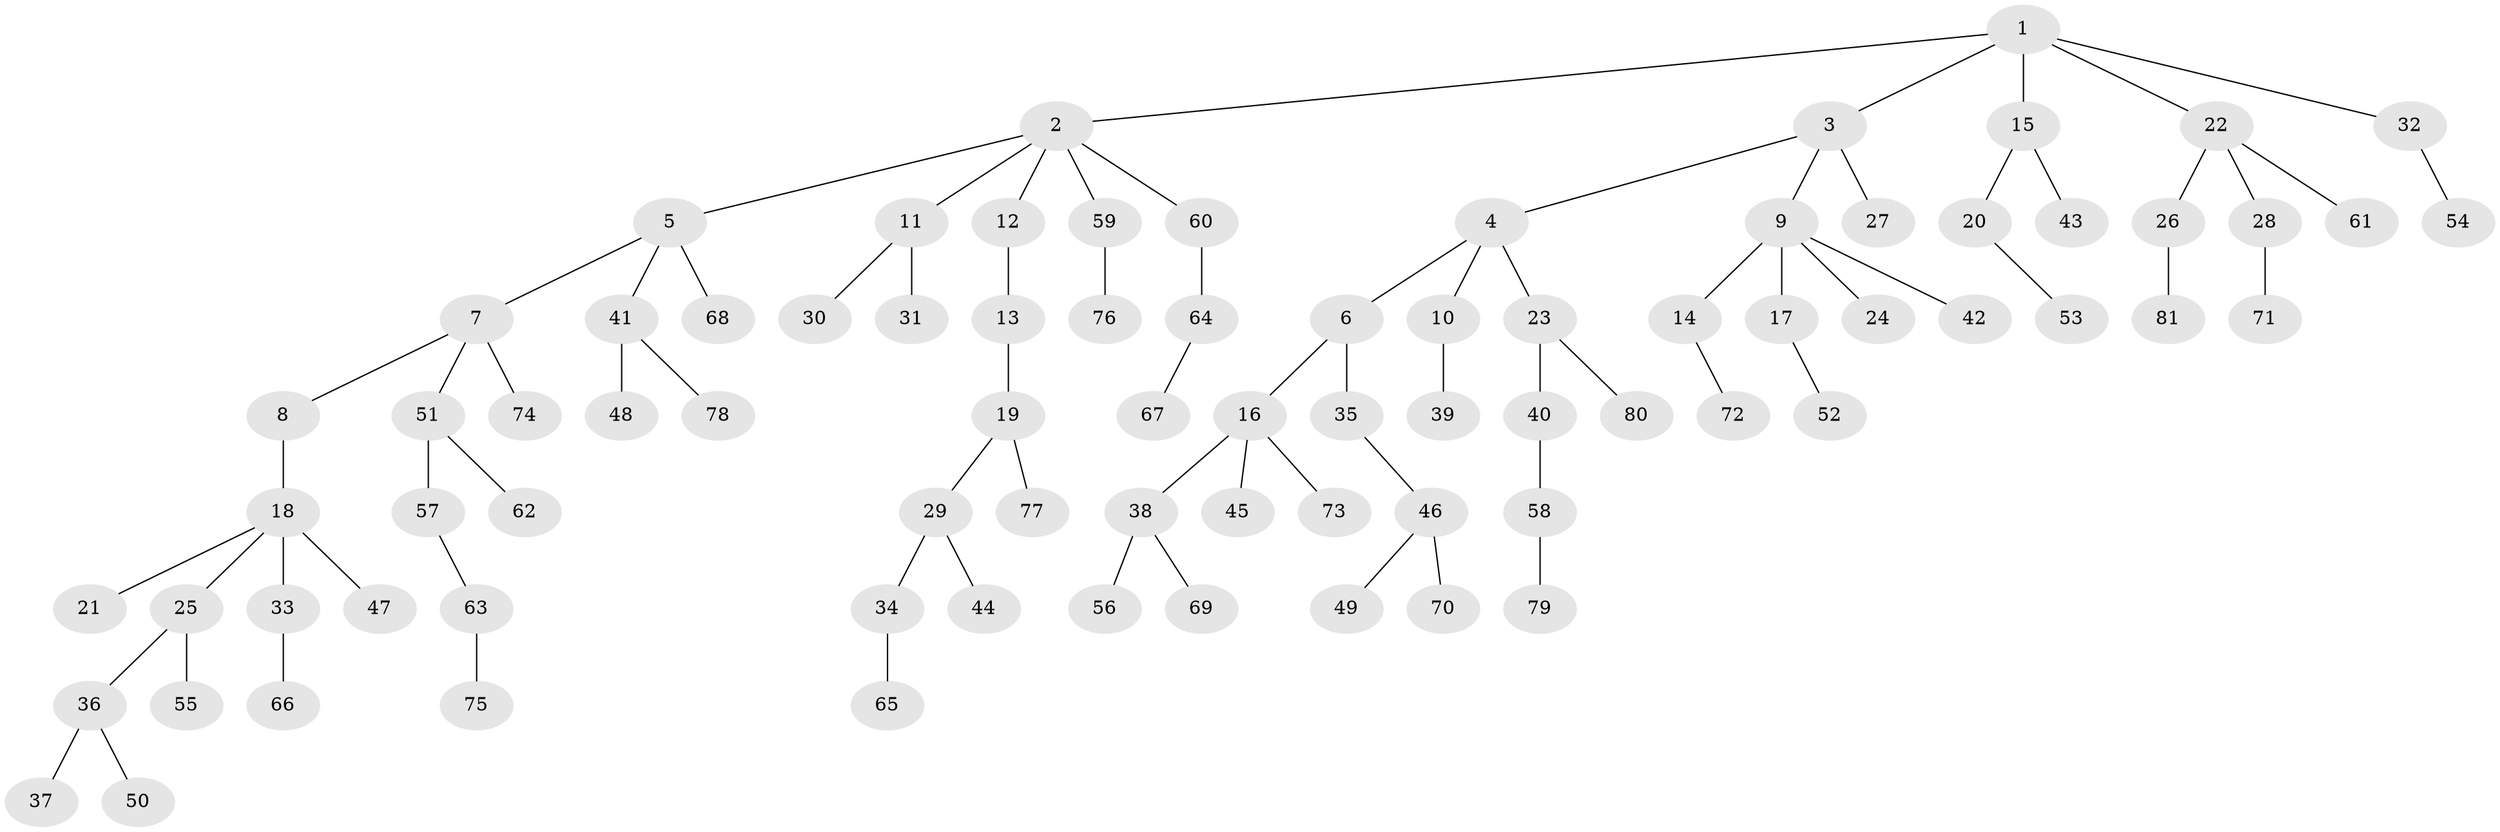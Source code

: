 // coarse degree distribution, {7: 0.0196078431372549, 6: 0.0196078431372549, 5: 0.058823529411764705, 3: 0.058823529411764705, 2: 0.27450980392156865, 4: 0.0392156862745098, 1: 0.5294117647058824}
// Generated by graph-tools (version 1.1) at 2025/24/03/03/25 07:24:09]
// undirected, 81 vertices, 80 edges
graph export_dot {
graph [start="1"]
  node [color=gray90,style=filled];
  1;
  2;
  3;
  4;
  5;
  6;
  7;
  8;
  9;
  10;
  11;
  12;
  13;
  14;
  15;
  16;
  17;
  18;
  19;
  20;
  21;
  22;
  23;
  24;
  25;
  26;
  27;
  28;
  29;
  30;
  31;
  32;
  33;
  34;
  35;
  36;
  37;
  38;
  39;
  40;
  41;
  42;
  43;
  44;
  45;
  46;
  47;
  48;
  49;
  50;
  51;
  52;
  53;
  54;
  55;
  56;
  57;
  58;
  59;
  60;
  61;
  62;
  63;
  64;
  65;
  66;
  67;
  68;
  69;
  70;
  71;
  72;
  73;
  74;
  75;
  76;
  77;
  78;
  79;
  80;
  81;
  1 -- 2;
  1 -- 3;
  1 -- 15;
  1 -- 22;
  1 -- 32;
  2 -- 5;
  2 -- 11;
  2 -- 12;
  2 -- 59;
  2 -- 60;
  3 -- 4;
  3 -- 9;
  3 -- 27;
  4 -- 6;
  4 -- 10;
  4 -- 23;
  5 -- 7;
  5 -- 41;
  5 -- 68;
  6 -- 16;
  6 -- 35;
  7 -- 8;
  7 -- 51;
  7 -- 74;
  8 -- 18;
  9 -- 14;
  9 -- 17;
  9 -- 24;
  9 -- 42;
  10 -- 39;
  11 -- 30;
  11 -- 31;
  12 -- 13;
  13 -- 19;
  14 -- 72;
  15 -- 20;
  15 -- 43;
  16 -- 38;
  16 -- 45;
  16 -- 73;
  17 -- 52;
  18 -- 21;
  18 -- 25;
  18 -- 33;
  18 -- 47;
  19 -- 29;
  19 -- 77;
  20 -- 53;
  22 -- 26;
  22 -- 28;
  22 -- 61;
  23 -- 40;
  23 -- 80;
  25 -- 36;
  25 -- 55;
  26 -- 81;
  28 -- 71;
  29 -- 34;
  29 -- 44;
  32 -- 54;
  33 -- 66;
  34 -- 65;
  35 -- 46;
  36 -- 37;
  36 -- 50;
  38 -- 56;
  38 -- 69;
  40 -- 58;
  41 -- 48;
  41 -- 78;
  46 -- 49;
  46 -- 70;
  51 -- 57;
  51 -- 62;
  57 -- 63;
  58 -- 79;
  59 -- 76;
  60 -- 64;
  63 -- 75;
  64 -- 67;
}
